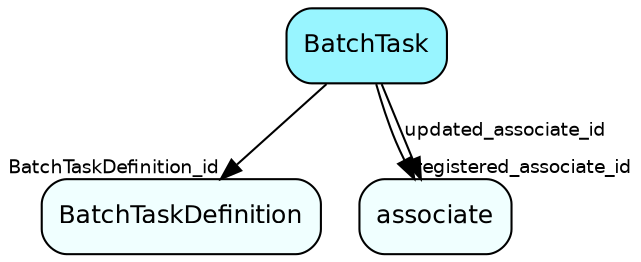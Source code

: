 digraph BatchTask  {
node [shape = box style="rounded, filled" fontname = "Helvetica" fontsize = "12" ]
edge [fontname = "Helvetica" fontsize = "9"]

BatchTask[fillcolor = "cadetblue1"]
BatchTaskDefinition[fillcolor = "azure1"]
associate[fillcolor = "azure1"]
BatchTask -> BatchTaskDefinition [headlabel = "BatchTaskDefinition_id"]
BatchTask -> associate [headlabel = "registered_associate_id"]
BatchTask -> associate [label = "updated_associate_id"]
}

